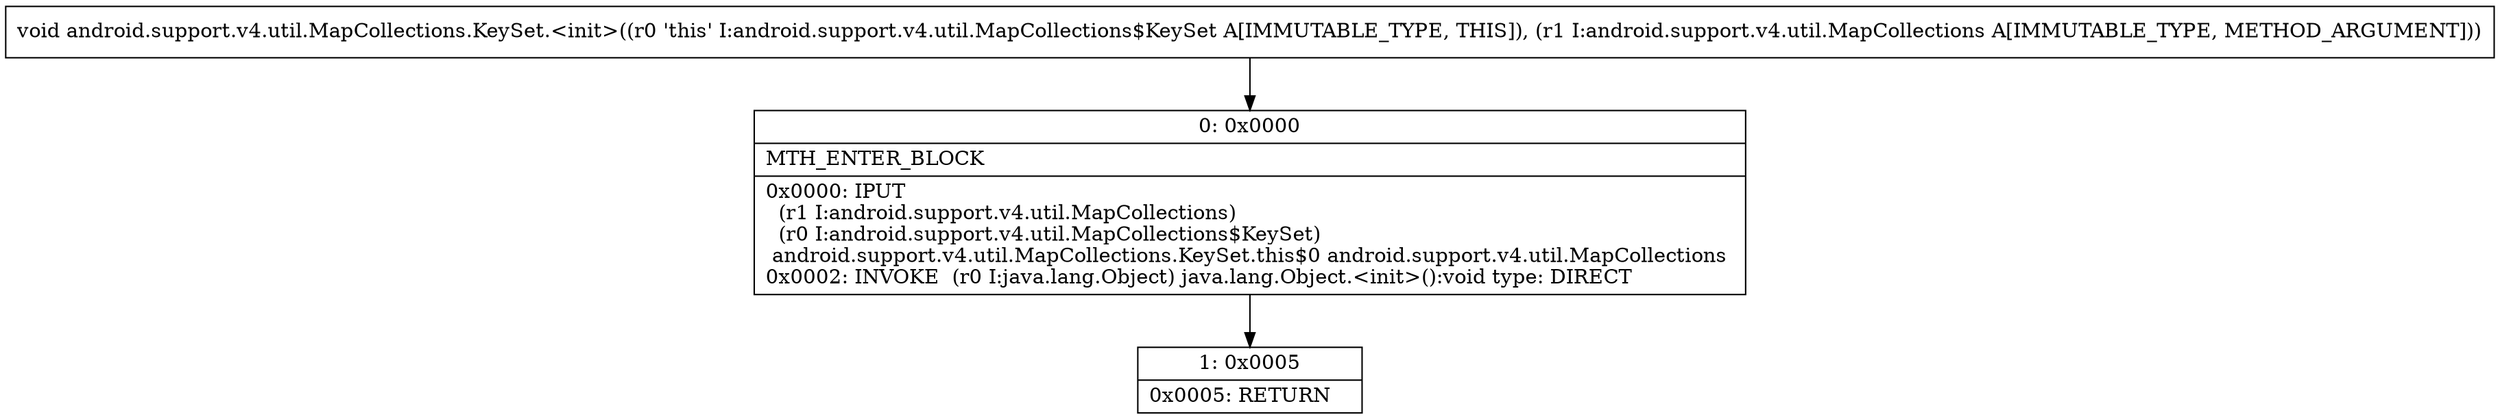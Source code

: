 digraph "CFG forandroid.support.v4.util.MapCollections.KeySet.\<init\>(Landroid\/support\/v4\/util\/MapCollections;)V" {
Node_0 [shape=record,label="{0\:\ 0x0000|MTH_ENTER_BLOCK\l|0x0000: IPUT  \l  (r1 I:android.support.v4.util.MapCollections)\l  (r0 I:android.support.v4.util.MapCollections$KeySet)\l android.support.v4.util.MapCollections.KeySet.this$0 android.support.v4.util.MapCollections \l0x0002: INVOKE  (r0 I:java.lang.Object) java.lang.Object.\<init\>():void type: DIRECT \l}"];
Node_1 [shape=record,label="{1\:\ 0x0005|0x0005: RETURN   \l}"];
MethodNode[shape=record,label="{void android.support.v4.util.MapCollections.KeySet.\<init\>((r0 'this' I:android.support.v4.util.MapCollections$KeySet A[IMMUTABLE_TYPE, THIS]), (r1 I:android.support.v4.util.MapCollections A[IMMUTABLE_TYPE, METHOD_ARGUMENT])) }"];
MethodNode -> Node_0;
Node_0 -> Node_1;
}

